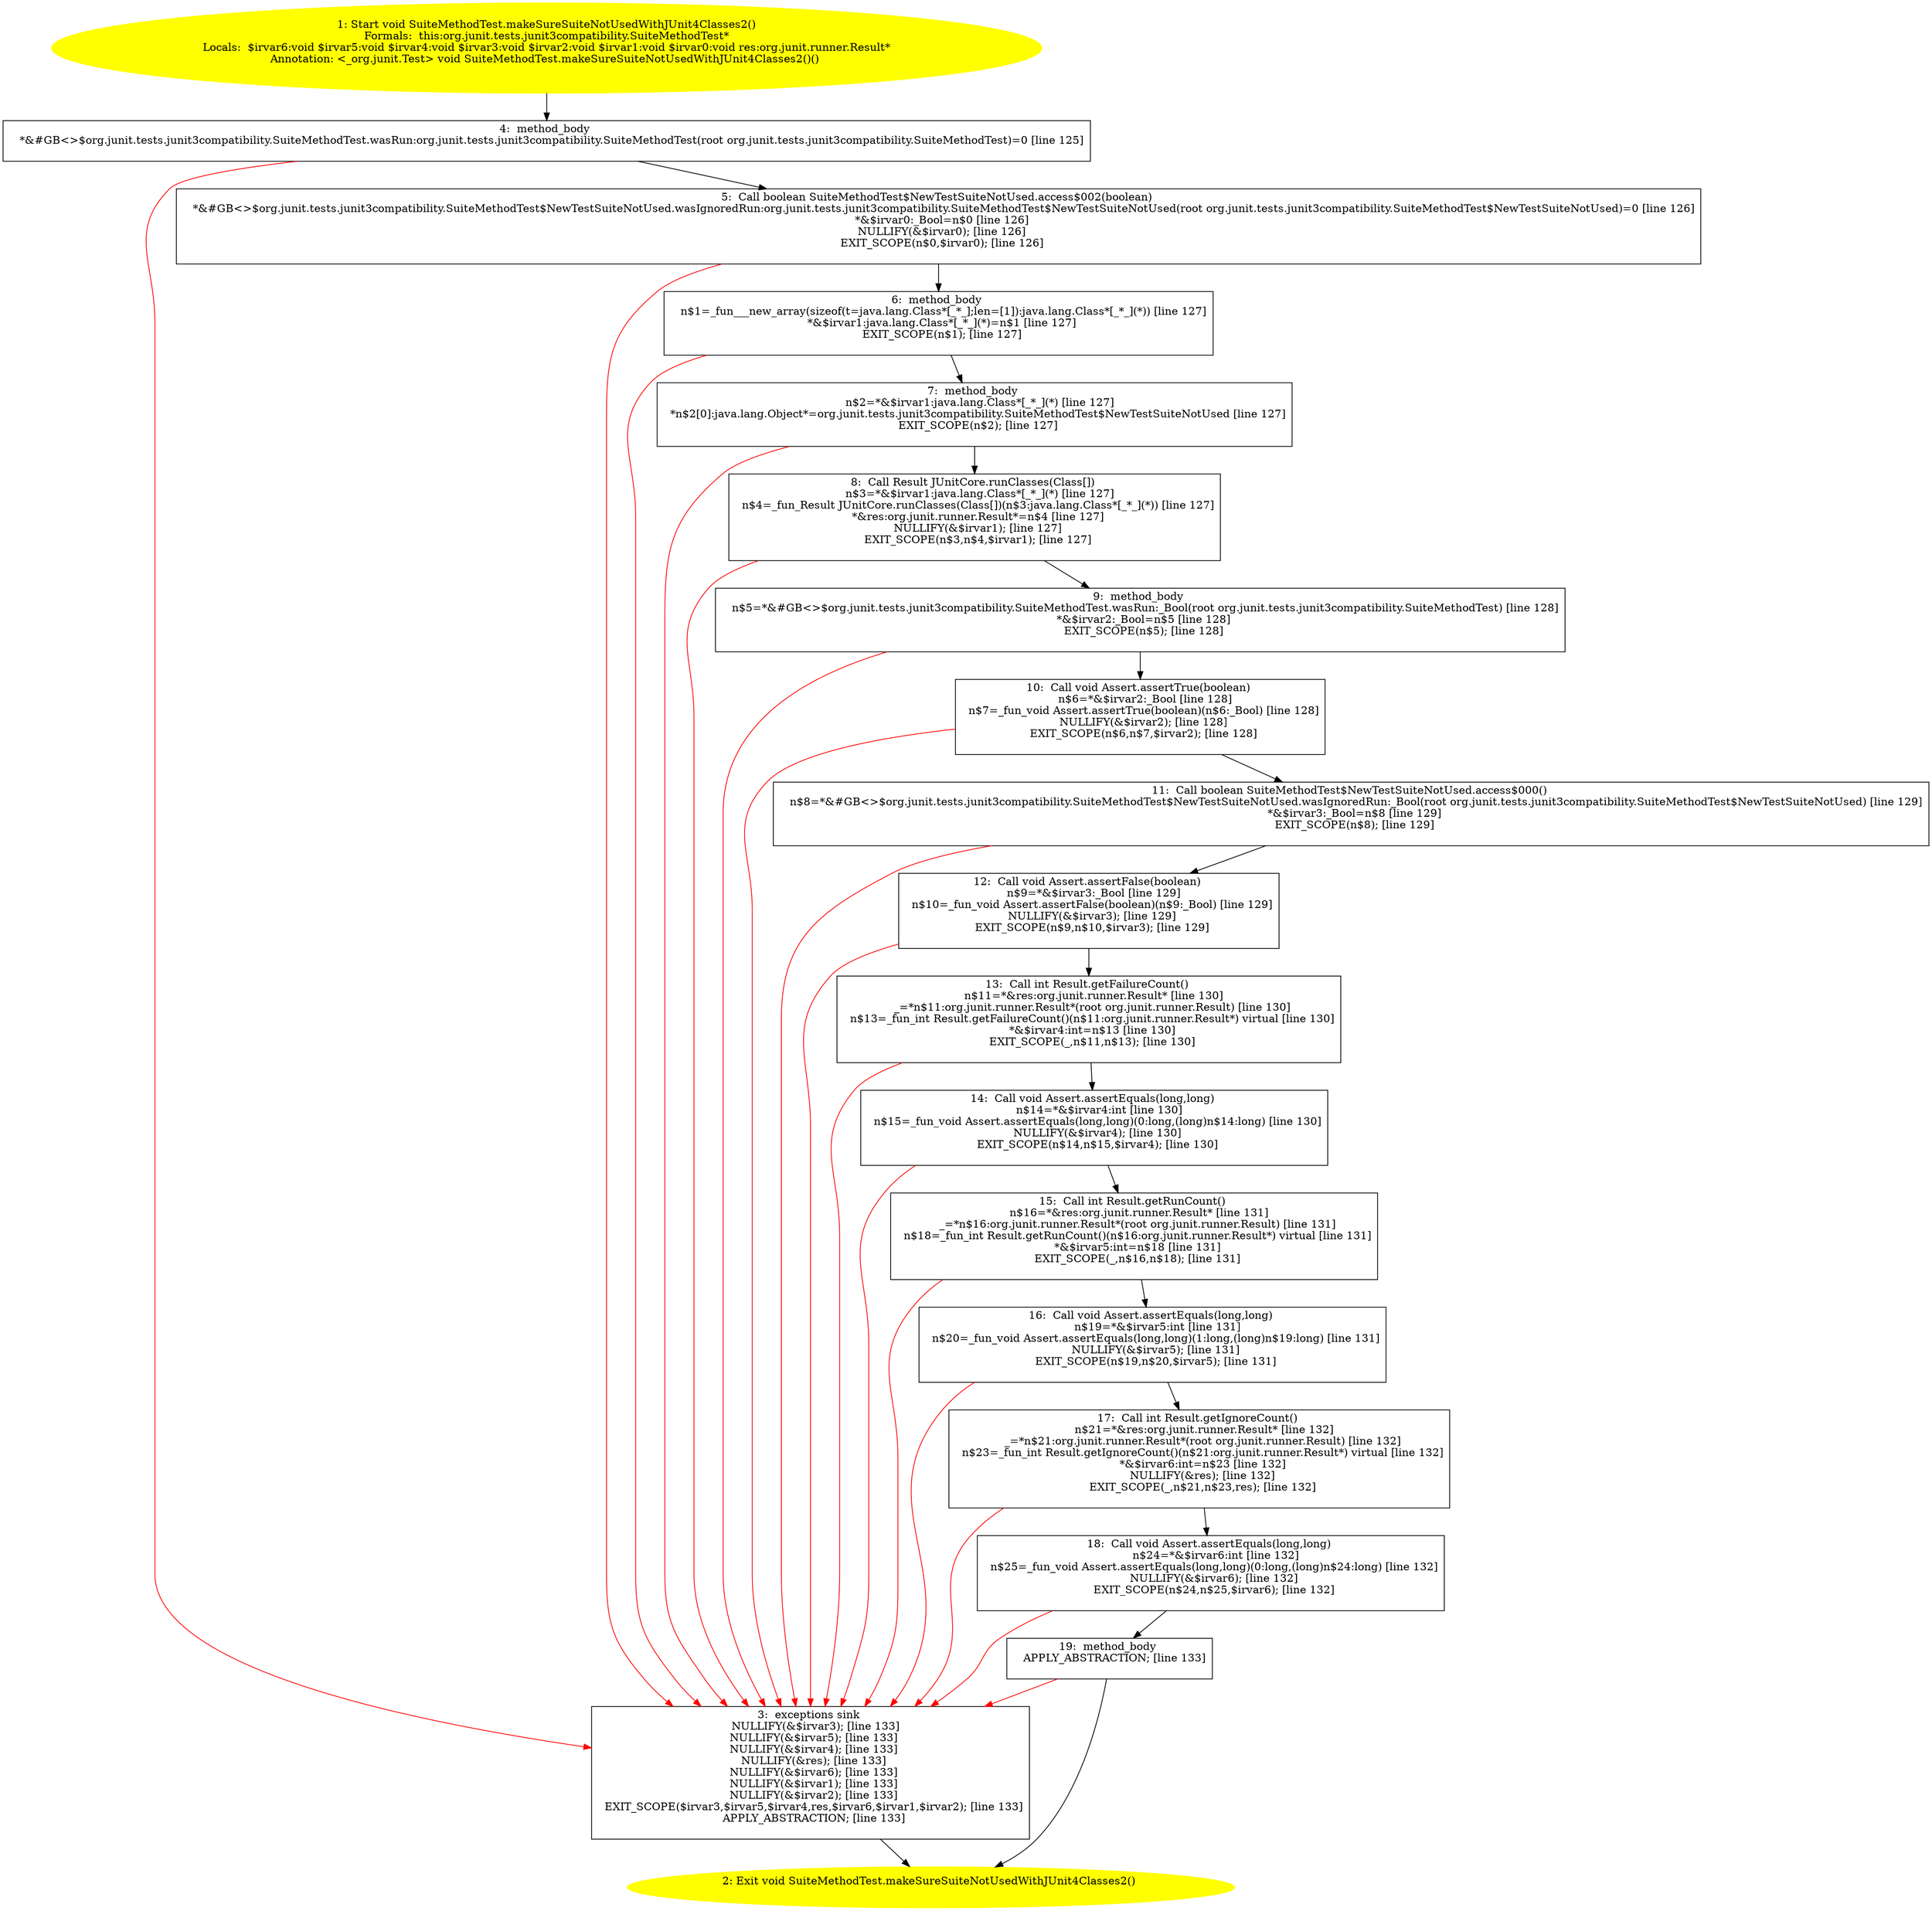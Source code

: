 /* @generated */
digraph cfg {
"org.junit.tests.junit3compatibility.SuiteMethodTest.makeSureSuiteNotUsedWithJUnit4Classes2():void.98a9fdf0be2195afe2836481bb4bb6a9_1" [label="1: Start void SuiteMethodTest.makeSureSuiteNotUsedWithJUnit4Classes2()\nFormals:  this:org.junit.tests.junit3compatibility.SuiteMethodTest*\nLocals:  $irvar6:void $irvar5:void $irvar4:void $irvar3:void $irvar2:void $irvar1:void $irvar0:void res:org.junit.runner.Result*\nAnnotation: <_org.junit.Test> void SuiteMethodTest.makeSureSuiteNotUsedWithJUnit4Classes2()() \n  " color=yellow style=filled]
	

	 "org.junit.tests.junit3compatibility.SuiteMethodTest.makeSureSuiteNotUsedWithJUnit4Classes2():void.98a9fdf0be2195afe2836481bb4bb6a9_1" -> "org.junit.tests.junit3compatibility.SuiteMethodTest.makeSureSuiteNotUsedWithJUnit4Classes2():void.98a9fdf0be2195afe2836481bb4bb6a9_4" ;
"org.junit.tests.junit3compatibility.SuiteMethodTest.makeSureSuiteNotUsedWithJUnit4Classes2():void.98a9fdf0be2195afe2836481bb4bb6a9_2" [label="2: Exit void SuiteMethodTest.makeSureSuiteNotUsedWithJUnit4Classes2() \n  " color=yellow style=filled]
	

"org.junit.tests.junit3compatibility.SuiteMethodTest.makeSureSuiteNotUsedWithJUnit4Classes2():void.98a9fdf0be2195afe2836481bb4bb6a9_3" [label="3:  exceptions sink \n   NULLIFY(&$irvar3); [line 133]\n  NULLIFY(&$irvar5); [line 133]\n  NULLIFY(&$irvar4); [line 133]\n  NULLIFY(&res); [line 133]\n  NULLIFY(&$irvar6); [line 133]\n  NULLIFY(&$irvar1); [line 133]\n  NULLIFY(&$irvar2); [line 133]\n  EXIT_SCOPE($irvar3,$irvar5,$irvar4,res,$irvar6,$irvar1,$irvar2); [line 133]\n  APPLY_ABSTRACTION; [line 133]\n " shape="box"]
	

	 "org.junit.tests.junit3compatibility.SuiteMethodTest.makeSureSuiteNotUsedWithJUnit4Classes2():void.98a9fdf0be2195afe2836481bb4bb6a9_3" -> "org.junit.tests.junit3compatibility.SuiteMethodTest.makeSureSuiteNotUsedWithJUnit4Classes2():void.98a9fdf0be2195afe2836481bb4bb6a9_2" ;
"org.junit.tests.junit3compatibility.SuiteMethodTest.makeSureSuiteNotUsedWithJUnit4Classes2():void.98a9fdf0be2195afe2836481bb4bb6a9_4" [label="4:  method_body \n   *&#GB<>$org.junit.tests.junit3compatibility.SuiteMethodTest.wasRun:org.junit.tests.junit3compatibility.SuiteMethodTest(root org.junit.tests.junit3compatibility.SuiteMethodTest)=0 [line 125]\n " shape="box"]
	

	 "org.junit.tests.junit3compatibility.SuiteMethodTest.makeSureSuiteNotUsedWithJUnit4Classes2():void.98a9fdf0be2195afe2836481bb4bb6a9_4" -> "org.junit.tests.junit3compatibility.SuiteMethodTest.makeSureSuiteNotUsedWithJUnit4Classes2():void.98a9fdf0be2195afe2836481bb4bb6a9_5" ;
	 "org.junit.tests.junit3compatibility.SuiteMethodTest.makeSureSuiteNotUsedWithJUnit4Classes2():void.98a9fdf0be2195afe2836481bb4bb6a9_4" -> "org.junit.tests.junit3compatibility.SuiteMethodTest.makeSureSuiteNotUsedWithJUnit4Classes2():void.98a9fdf0be2195afe2836481bb4bb6a9_3" [color="red" ];
"org.junit.tests.junit3compatibility.SuiteMethodTest.makeSureSuiteNotUsedWithJUnit4Classes2():void.98a9fdf0be2195afe2836481bb4bb6a9_5" [label="5:  Call boolean SuiteMethodTest$NewTestSuiteNotUsed.access$002(boolean) \n   *&#GB<>$org.junit.tests.junit3compatibility.SuiteMethodTest$NewTestSuiteNotUsed.wasIgnoredRun:org.junit.tests.junit3compatibility.SuiteMethodTest$NewTestSuiteNotUsed(root org.junit.tests.junit3compatibility.SuiteMethodTest$NewTestSuiteNotUsed)=0 [line 126]\n  *&$irvar0:_Bool=n$0 [line 126]\n  NULLIFY(&$irvar0); [line 126]\n  EXIT_SCOPE(n$0,$irvar0); [line 126]\n " shape="box"]
	

	 "org.junit.tests.junit3compatibility.SuiteMethodTest.makeSureSuiteNotUsedWithJUnit4Classes2():void.98a9fdf0be2195afe2836481bb4bb6a9_5" -> "org.junit.tests.junit3compatibility.SuiteMethodTest.makeSureSuiteNotUsedWithJUnit4Classes2():void.98a9fdf0be2195afe2836481bb4bb6a9_6" ;
	 "org.junit.tests.junit3compatibility.SuiteMethodTest.makeSureSuiteNotUsedWithJUnit4Classes2():void.98a9fdf0be2195afe2836481bb4bb6a9_5" -> "org.junit.tests.junit3compatibility.SuiteMethodTest.makeSureSuiteNotUsedWithJUnit4Classes2():void.98a9fdf0be2195afe2836481bb4bb6a9_3" [color="red" ];
"org.junit.tests.junit3compatibility.SuiteMethodTest.makeSureSuiteNotUsedWithJUnit4Classes2():void.98a9fdf0be2195afe2836481bb4bb6a9_6" [label="6:  method_body \n   n$1=_fun___new_array(sizeof(t=java.lang.Class*[_*_];len=[1]):java.lang.Class*[_*_](*)) [line 127]\n  *&$irvar1:java.lang.Class*[_*_](*)=n$1 [line 127]\n  EXIT_SCOPE(n$1); [line 127]\n " shape="box"]
	

	 "org.junit.tests.junit3compatibility.SuiteMethodTest.makeSureSuiteNotUsedWithJUnit4Classes2():void.98a9fdf0be2195afe2836481bb4bb6a9_6" -> "org.junit.tests.junit3compatibility.SuiteMethodTest.makeSureSuiteNotUsedWithJUnit4Classes2():void.98a9fdf0be2195afe2836481bb4bb6a9_7" ;
	 "org.junit.tests.junit3compatibility.SuiteMethodTest.makeSureSuiteNotUsedWithJUnit4Classes2():void.98a9fdf0be2195afe2836481bb4bb6a9_6" -> "org.junit.tests.junit3compatibility.SuiteMethodTest.makeSureSuiteNotUsedWithJUnit4Classes2():void.98a9fdf0be2195afe2836481bb4bb6a9_3" [color="red" ];
"org.junit.tests.junit3compatibility.SuiteMethodTest.makeSureSuiteNotUsedWithJUnit4Classes2():void.98a9fdf0be2195afe2836481bb4bb6a9_7" [label="7:  method_body \n   n$2=*&$irvar1:java.lang.Class*[_*_](*) [line 127]\n  *n$2[0]:java.lang.Object*=org.junit.tests.junit3compatibility.SuiteMethodTest$NewTestSuiteNotUsed [line 127]\n  EXIT_SCOPE(n$2); [line 127]\n " shape="box"]
	

	 "org.junit.tests.junit3compatibility.SuiteMethodTest.makeSureSuiteNotUsedWithJUnit4Classes2():void.98a9fdf0be2195afe2836481bb4bb6a9_7" -> "org.junit.tests.junit3compatibility.SuiteMethodTest.makeSureSuiteNotUsedWithJUnit4Classes2():void.98a9fdf0be2195afe2836481bb4bb6a9_8" ;
	 "org.junit.tests.junit3compatibility.SuiteMethodTest.makeSureSuiteNotUsedWithJUnit4Classes2():void.98a9fdf0be2195afe2836481bb4bb6a9_7" -> "org.junit.tests.junit3compatibility.SuiteMethodTest.makeSureSuiteNotUsedWithJUnit4Classes2():void.98a9fdf0be2195afe2836481bb4bb6a9_3" [color="red" ];
"org.junit.tests.junit3compatibility.SuiteMethodTest.makeSureSuiteNotUsedWithJUnit4Classes2():void.98a9fdf0be2195afe2836481bb4bb6a9_8" [label="8:  Call Result JUnitCore.runClasses(Class[]) \n   n$3=*&$irvar1:java.lang.Class*[_*_](*) [line 127]\n  n$4=_fun_Result JUnitCore.runClasses(Class[])(n$3:java.lang.Class*[_*_](*)) [line 127]\n  *&res:org.junit.runner.Result*=n$4 [line 127]\n  NULLIFY(&$irvar1); [line 127]\n  EXIT_SCOPE(n$3,n$4,$irvar1); [line 127]\n " shape="box"]
	

	 "org.junit.tests.junit3compatibility.SuiteMethodTest.makeSureSuiteNotUsedWithJUnit4Classes2():void.98a9fdf0be2195afe2836481bb4bb6a9_8" -> "org.junit.tests.junit3compatibility.SuiteMethodTest.makeSureSuiteNotUsedWithJUnit4Classes2():void.98a9fdf0be2195afe2836481bb4bb6a9_9" ;
	 "org.junit.tests.junit3compatibility.SuiteMethodTest.makeSureSuiteNotUsedWithJUnit4Classes2():void.98a9fdf0be2195afe2836481bb4bb6a9_8" -> "org.junit.tests.junit3compatibility.SuiteMethodTest.makeSureSuiteNotUsedWithJUnit4Classes2():void.98a9fdf0be2195afe2836481bb4bb6a9_3" [color="red" ];
"org.junit.tests.junit3compatibility.SuiteMethodTest.makeSureSuiteNotUsedWithJUnit4Classes2():void.98a9fdf0be2195afe2836481bb4bb6a9_9" [label="9:  method_body \n   n$5=*&#GB<>$org.junit.tests.junit3compatibility.SuiteMethodTest.wasRun:_Bool(root org.junit.tests.junit3compatibility.SuiteMethodTest) [line 128]\n  *&$irvar2:_Bool=n$5 [line 128]\n  EXIT_SCOPE(n$5); [line 128]\n " shape="box"]
	

	 "org.junit.tests.junit3compatibility.SuiteMethodTest.makeSureSuiteNotUsedWithJUnit4Classes2():void.98a9fdf0be2195afe2836481bb4bb6a9_9" -> "org.junit.tests.junit3compatibility.SuiteMethodTest.makeSureSuiteNotUsedWithJUnit4Classes2():void.98a9fdf0be2195afe2836481bb4bb6a9_10" ;
	 "org.junit.tests.junit3compatibility.SuiteMethodTest.makeSureSuiteNotUsedWithJUnit4Classes2():void.98a9fdf0be2195afe2836481bb4bb6a9_9" -> "org.junit.tests.junit3compatibility.SuiteMethodTest.makeSureSuiteNotUsedWithJUnit4Classes2():void.98a9fdf0be2195afe2836481bb4bb6a9_3" [color="red" ];
"org.junit.tests.junit3compatibility.SuiteMethodTest.makeSureSuiteNotUsedWithJUnit4Classes2():void.98a9fdf0be2195afe2836481bb4bb6a9_10" [label="10:  Call void Assert.assertTrue(boolean) \n   n$6=*&$irvar2:_Bool [line 128]\n  n$7=_fun_void Assert.assertTrue(boolean)(n$6:_Bool) [line 128]\n  NULLIFY(&$irvar2); [line 128]\n  EXIT_SCOPE(n$6,n$7,$irvar2); [line 128]\n " shape="box"]
	

	 "org.junit.tests.junit3compatibility.SuiteMethodTest.makeSureSuiteNotUsedWithJUnit4Classes2():void.98a9fdf0be2195afe2836481bb4bb6a9_10" -> "org.junit.tests.junit3compatibility.SuiteMethodTest.makeSureSuiteNotUsedWithJUnit4Classes2():void.98a9fdf0be2195afe2836481bb4bb6a9_11" ;
	 "org.junit.tests.junit3compatibility.SuiteMethodTest.makeSureSuiteNotUsedWithJUnit4Classes2():void.98a9fdf0be2195afe2836481bb4bb6a9_10" -> "org.junit.tests.junit3compatibility.SuiteMethodTest.makeSureSuiteNotUsedWithJUnit4Classes2():void.98a9fdf0be2195afe2836481bb4bb6a9_3" [color="red" ];
"org.junit.tests.junit3compatibility.SuiteMethodTest.makeSureSuiteNotUsedWithJUnit4Classes2():void.98a9fdf0be2195afe2836481bb4bb6a9_11" [label="11:  Call boolean SuiteMethodTest$NewTestSuiteNotUsed.access$000() \n   n$8=*&#GB<>$org.junit.tests.junit3compatibility.SuiteMethodTest$NewTestSuiteNotUsed.wasIgnoredRun:_Bool(root org.junit.tests.junit3compatibility.SuiteMethodTest$NewTestSuiteNotUsed) [line 129]\n  *&$irvar3:_Bool=n$8 [line 129]\n  EXIT_SCOPE(n$8); [line 129]\n " shape="box"]
	

	 "org.junit.tests.junit3compatibility.SuiteMethodTest.makeSureSuiteNotUsedWithJUnit4Classes2():void.98a9fdf0be2195afe2836481bb4bb6a9_11" -> "org.junit.tests.junit3compatibility.SuiteMethodTest.makeSureSuiteNotUsedWithJUnit4Classes2():void.98a9fdf0be2195afe2836481bb4bb6a9_12" ;
	 "org.junit.tests.junit3compatibility.SuiteMethodTest.makeSureSuiteNotUsedWithJUnit4Classes2():void.98a9fdf0be2195afe2836481bb4bb6a9_11" -> "org.junit.tests.junit3compatibility.SuiteMethodTest.makeSureSuiteNotUsedWithJUnit4Classes2():void.98a9fdf0be2195afe2836481bb4bb6a9_3" [color="red" ];
"org.junit.tests.junit3compatibility.SuiteMethodTest.makeSureSuiteNotUsedWithJUnit4Classes2():void.98a9fdf0be2195afe2836481bb4bb6a9_12" [label="12:  Call void Assert.assertFalse(boolean) \n   n$9=*&$irvar3:_Bool [line 129]\n  n$10=_fun_void Assert.assertFalse(boolean)(n$9:_Bool) [line 129]\n  NULLIFY(&$irvar3); [line 129]\n  EXIT_SCOPE(n$9,n$10,$irvar3); [line 129]\n " shape="box"]
	

	 "org.junit.tests.junit3compatibility.SuiteMethodTest.makeSureSuiteNotUsedWithJUnit4Classes2():void.98a9fdf0be2195afe2836481bb4bb6a9_12" -> "org.junit.tests.junit3compatibility.SuiteMethodTest.makeSureSuiteNotUsedWithJUnit4Classes2():void.98a9fdf0be2195afe2836481bb4bb6a9_13" ;
	 "org.junit.tests.junit3compatibility.SuiteMethodTest.makeSureSuiteNotUsedWithJUnit4Classes2():void.98a9fdf0be2195afe2836481bb4bb6a9_12" -> "org.junit.tests.junit3compatibility.SuiteMethodTest.makeSureSuiteNotUsedWithJUnit4Classes2():void.98a9fdf0be2195afe2836481bb4bb6a9_3" [color="red" ];
"org.junit.tests.junit3compatibility.SuiteMethodTest.makeSureSuiteNotUsedWithJUnit4Classes2():void.98a9fdf0be2195afe2836481bb4bb6a9_13" [label="13:  Call int Result.getFailureCount() \n   n$11=*&res:org.junit.runner.Result* [line 130]\n  _=*n$11:org.junit.runner.Result*(root org.junit.runner.Result) [line 130]\n  n$13=_fun_int Result.getFailureCount()(n$11:org.junit.runner.Result*) virtual [line 130]\n  *&$irvar4:int=n$13 [line 130]\n  EXIT_SCOPE(_,n$11,n$13); [line 130]\n " shape="box"]
	

	 "org.junit.tests.junit3compatibility.SuiteMethodTest.makeSureSuiteNotUsedWithJUnit4Classes2():void.98a9fdf0be2195afe2836481bb4bb6a9_13" -> "org.junit.tests.junit3compatibility.SuiteMethodTest.makeSureSuiteNotUsedWithJUnit4Classes2():void.98a9fdf0be2195afe2836481bb4bb6a9_14" ;
	 "org.junit.tests.junit3compatibility.SuiteMethodTest.makeSureSuiteNotUsedWithJUnit4Classes2():void.98a9fdf0be2195afe2836481bb4bb6a9_13" -> "org.junit.tests.junit3compatibility.SuiteMethodTest.makeSureSuiteNotUsedWithJUnit4Classes2():void.98a9fdf0be2195afe2836481bb4bb6a9_3" [color="red" ];
"org.junit.tests.junit3compatibility.SuiteMethodTest.makeSureSuiteNotUsedWithJUnit4Classes2():void.98a9fdf0be2195afe2836481bb4bb6a9_14" [label="14:  Call void Assert.assertEquals(long,long) \n   n$14=*&$irvar4:int [line 130]\n  n$15=_fun_void Assert.assertEquals(long,long)(0:long,(long)n$14:long) [line 130]\n  NULLIFY(&$irvar4); [line 130]\n  EXIT_SCOPE(n$14,n$15,$irvar4); [line 130]\n " shape="box"]
	

	 "org.junit.tests.junit3compatibility.SuiteMethodTest.makeSureSuiteNotUsedWithJUnit4Classes2():void.98a9fdf0be2195afe2836481bb4bb6a9_14" -> "org.junit.tests.junit3compatibility.SuiteMethodTest.makeSureSuiteNotUsedWithJUnit4Classes2():void.98a9fdf0be2195afe2836481bb4bb6a9_15" ;
	 "org.junit.tests.junit3compatibility.SuiteMethodTest.makeSureSuiteNotUsedWithJUnit4Classes2():void.98a9fdf0be2195afe2836481bb4bb6a9_14" -> "org.junit.tests.junit3compatibility.SuiteMethodTest.makeSureSuiteNotUsedWithJUnit4Classes2():void.98a9fdf0be2195afe2836481bb4bb6a9_3" [color="red" ];
"org.junit.tests.junit3compatibility.SuiteMethodTest.makeSureSuiteNotUsedWithJUnit4Classes2():void.98a9fdf0be2195afe2836481bb4bb6a9_15" [label="15:  Call int Result.getRunCount() \n   n$16=*&res:org.junit.runner.Result* [line 131]\n  _=*n$16:org.junit.runner.Result*(root org.junit.runner.Result) [line 131]\n  n$18=_fun_int Result.getRunCount()(n$16:org.junit.runner.Result*) virtual [line 131]\n  *&$irvar5:int=n$18 [line 131]\n  EXIT_SCOPE(_,n$16,n$18); [line 131]\n " shape="box"]
	

	 "org.junit.tests.junit3compatibility.SuiteMethodTest.makeSureSuiteNotUsedWithJUnit4Classes2():void.98a9fdf0be2195afe2836481bb4bb6a9_15" -> "org.junit.tests.junit3compatibility.SuiteMethodTest.makeSureSuiteNotUsedWithJUnit4Classes2():void.98a9fdf0be2195afe2836481bb4bb6a9_16" ;
	 "org.junit.tests.junit3compatibility.SuiteMethodTest.makeSureSuiteNotUsedWithJUnit4Classes2():void.98a9fdf0be2195afe2836481bb4bb6a9_15" -> "org.junit.tests.junit3compatibility.SuiteMethodTest.makeSureSuiteNotUsedWithJUnit4Classes2():void.98a9fdf0be2195afe2836481bb4bb6a9_3" [color="red" ];
"org.junit.tests.junit3compatibility.SuiteMethodTest.makeSureSuiteNotUsedWithJUnit4Classes2():void.98a9fdf0be2195afe2836481bb4bb6a9_16" [label="16:  Call void Assert.assertEquals(long,long) \n   n$19=*&$irvar5:int [line 131]\n  n$20=_fun_void Assert.assertEquals(long,long)(1:long,(long)n$19:long) [line 131]\n  NULLIFY(&$irvar5); [line 131]\n  EXIT_SCOPE(n$19,n$20,$irvar5); [line 131]\n " shape="box"]
	

	 "org.junit.tests.junit3compatibility.SuiteMethodTest.makeSureSuiteNotUsedWithJUnit4Classes2():void.98a9fdf0be2195afe2836481bb4bb6a9_16" -> "org.junit.tests.junit3compatibility.SuiteMethodTest.makeSureSuiteNotUsedWithJUnit4Classes2():void.98a9fdf0be2195afe2836481bb4bb6a9_17" ;
	 "org.junit.tests.junit3compatibility.SuiteMethodTest.makeSureSuiteNotUsedWithJUnit4Classes2():void.98a9fdf0be2195afe2836481bb4bb6a9_16" -> "org.junit.tests.junit3compatibility.SuiteMethodTest.makeSureSuiteNotUsedWithJUnit4Classes2():void.98a9fdf0be2195afe2836481bb4bb6a9_3" [color="red" ];
"org.junit.tests.junit3compatibility.SuiteMethodTest.makeSureSuiteNotUsedWithJUnit4Classes2():void.98a9fdf0be2195afe2836481bb4bb6a9_17" [label="17:  Call int Result.getIgnoreCount() \n   n$21=*&res:org.junit.runner.Result* [line 132]\n  _=*n$21:org.junit.runner.Result*(root org.junit.runner.Result) [line 132]\n  n$23=_fun_int Result.getIgnoreCount()(n$21:org.junit.runner.Result*) virtual [line 132]\n  *&$irvar6:int=n$23 [line 132]\n  NULLIFY(&res); [line 132]\n  EXIT_SCOPE(_,n$21,n$23,res); [line 132]\n " shape="box"]
	

	 "org.junit.tests.junit3compatibility.SuiteMethodTest.makeSureSuiteNotUsedWithJUnit4Classes2():void.98a9fdf0be2195afe2836481bb4bb6a9_17" -> "org.junit.tests.junit3compatibility.SuiteMethodTest.makeSureSuiteNotUsedWithJUnit4Classes2():void.98a9fdf0be2195afe2836481bb4bb6a9_18" ;
	 "org.junit.tests.junit3compatibility.SuiteMethodTest.makeSureSuiteNotUsedWithJUnit4Classes2():void.98a9fdf0be2195afe2836481bb4bb6a9_17" -> "org.junit.tests.junit3compatibility.SuiteMethodTest.makeSureSuiteNotUsedWithJUnit4Classes2():void.98a9fdf0be2195afe2836481bb4bb6a9_3" [color="red" ];
"org.junit.tests.junit3compatibility.SuiteMethodTest.makeSureSuiteNotUsedWithJUnit4Classes2():void.98a9fdf0be2195afe2836481bb4bb6a9_18" [label="18:  Call void Assert.assertEquals(long,long) \n   n$24=*&$irvar6:int [line 132]\n  n$25=_fun_void Assert.assertEquals(long,long)(0:long,(long)n$24:long) [line 132]\n  NULLIFY(&$irvar6); [line 132]\n  EXIT_SCOPE(n$24,n$25,$irvar6); [line 132]\n " shape="box"]
	

	 "org.junit.tests.junit3compatibility.SuiteMethodTest.makeSureSuiteNotUsedWithJUnit4Classes2():void.98a9fdf0be2195afe2836481bb4bb6a9_18" -> "org.junit.tests.junit3compatibility.SuiteMethodTest.makeSureSuiteNotUsedWithJUnit4Classes2():void.98a9fdf0be2195afe2836481bb4bb6a9_19" ;
	 "org.junit.tests.junit3compatibility.SuiteMethodTest.makeSureSuiteNotUsedWithJUnit4Classes2():void.98a9fdf0be2195afe2836481bb4bb6a9_18" -> "org.junit.tests.junit3compatibility.SuiteMethodTest.makeSureSuiteNotUsedWithJUnit4Classes2():void.98a9fdf0be2195afe2836481bb4bb6a9_3" [color="red" ];
"org.junit.tests.junit3compatibility.SuiteMethodTest.makeSureSuiteNotUsedWithJUnit4Classes2():void.98a9fdf0be2195afe2836481bb4bb6a9_19" [label="19:  method_body \n   APPLY_ABSTRACTION; [line 133]\n " shape="box"]
	

	 "org.junit.tests.junit3compatibility.SuiteMethodTest.makeSureSuiteNotUsedWithJUnit4Classes2():void.98a9fdf0be2195afe2836481bb4bb6a9_19" -> "org.junit.tests.junit3compatibility.SuiteMethodTest.makeSureSuiteNotUsedWithJUnit4Classes2():void.98a9fdf0be2195afe2836481bb4bb6a9_2" ;
	 "org.junit.tests.junit3compatibility.SuiteMethodTest.makeSureSuiteNotUsedWithJUnit4Classes2():void.98a9fdf0be2195afe2836481bb4bb6a9_19" -> "org.junit.tests.junit3compatibility.SuiteMethodTest.makeSureSuiteNotUsedWithJUnit4Classes2():void.98a9fdf0be2195afe2836481bb4bb6a9_3" [color="red" ];
}
